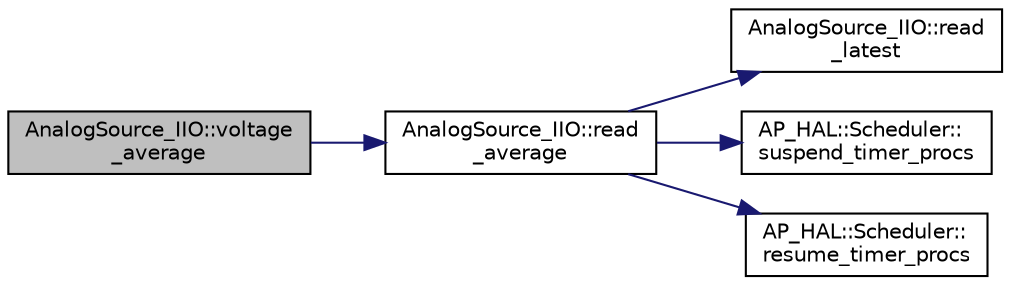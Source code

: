 digraph "AnalogSource_IIO::voltage_average"
{
 // INTERACTIVE_SVG=YES
  edge [fontname="Helvetica",fontsize="10",labelfontname="Helvetica",labelfontsize="10"];
  node [fontname="Helvetica",fontsize="10",shape=record];
  rankdir="LR";
  Node1 [label="AnalogSource_IIO::voltage\l_average",height=0.2,width=0.4,color="black", fillcolor="grey75", style="filled", fontcolor="black"];
  Node1 -> Node2 [color="midnightblue",fontsize="10",style="solid",fontname="Helvetica"];
  Node2 [label="AnalogSource_IIO::read\l_average",height=0.2,width=0.4,color="black", fillcolor="white", style="filled",URL="$classAnalogSource__IIO.html#a99e4878021dcfe65223db6416e0c8087"];
  Node2 -> Node3 [color="midnightblue",fontsize="10",style="solid",fontname="Helvetica"];
  Node3 [label="AnalogSource_IIO::read\l_latest",height=0.2,width=0.4,color="black", fillcolor="white", style="filled",URL="$classAnalogSource__IIO.html#ae25f06a820a8c6b32608c454f60773dc"];
  Node2 -> Node4 [color="midnightblue",fontsize="10",style="solid",fontname="Helvetica"];
  Node4 [label="AP_HAL::Scheduler::\lsuspend_timer_procs",height=0.2,width=0.4,color="black", fillcolor="white", style="filled",URL="$classAP__HAL_1_1Scheduler.html#ae7d4952721abae16479fef1f0ca37145"];
  Node2 -> Node5 [color="midnightblue",fontsize="10",style="solid",fontname="Helvetica"];
  Node5 [label="AP_HAL::Scheduler::\lresume_timer_procs",height=0.2,width=0.4,color="black", fillcolor="white", style="filled",URL="$classAP__HAL_1_1Scheduler.html#a7c51e7d405211cac2090dbd456223ef7"];
}
